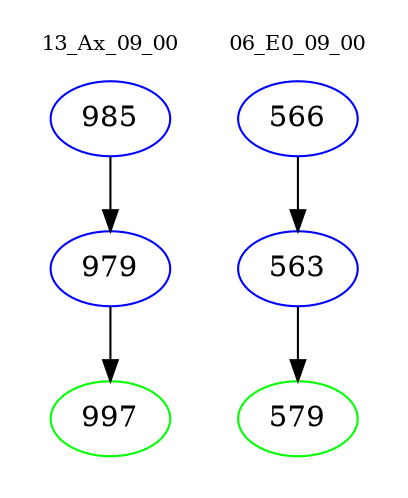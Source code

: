 digraph{
subgraph cluster_0 {
color = white
label = "13_Ax_09_00";
fontsize=10;
T0_985 [label="985", color="blue"]
T0_985 -> T0_979 [color="black"]
T0_979 [label="979", color="blue"]
T0_979 -> T0_997 [color="black"]
T0_997 [label="997", color="green"]
}
subgraph cluster_1 {
color = white
label = "06_E0_09_00";
fontsize=10;
T1_566 [label="566", color="blue"]
T1_566 -> T1_563 [color="black"]
T1_563 [label="563", color="blue"]
T1_563 -> T1_579 [color="black"]
T1_579 [label="579", color="green"]
}
}

